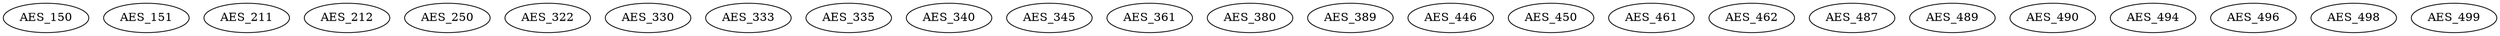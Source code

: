 digraph G {
    AES_150;
    AES_151;
    AES_211;
    AES_212;
    AES_250;
    AES_322;
    AES_330;
    AES_333;
    AES_335;
    AES_340;
    AES_345;
    AES_361;
    AES_380;
    AES_389;
    AES_446;
    AES_450;
    AES_461;
    AES_462;
    AES_487;
    AES_489;
    AES_490;
    AES_494;
    AES_496;
    AES_498;
    AES_499;
}
